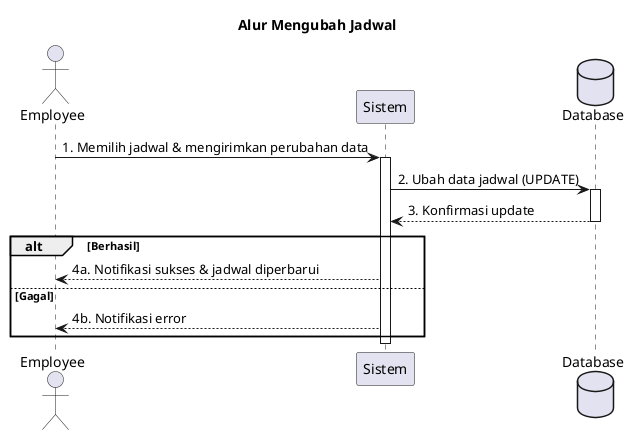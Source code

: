 @startuml
actor Employee
participant "Sistem" as System
database "Database" as DB

title Alur Mengubah Jadwal

Employee -> System : 1. Memilih jadwal & mengirimkan perubahan data
activate System
System -> DB : 2. Ubah data jadwal (UPDATE)
activate DB
DB --> System : 3. Konfirmasi update
deactivate DB

alt Berhasil
    System --> Employee : 4a. Notifikasi sukses & jadwal diperbarui
else Gagal
    System --> Employee : 4b. Notifikasi error
end

deactivate System
@enduml
